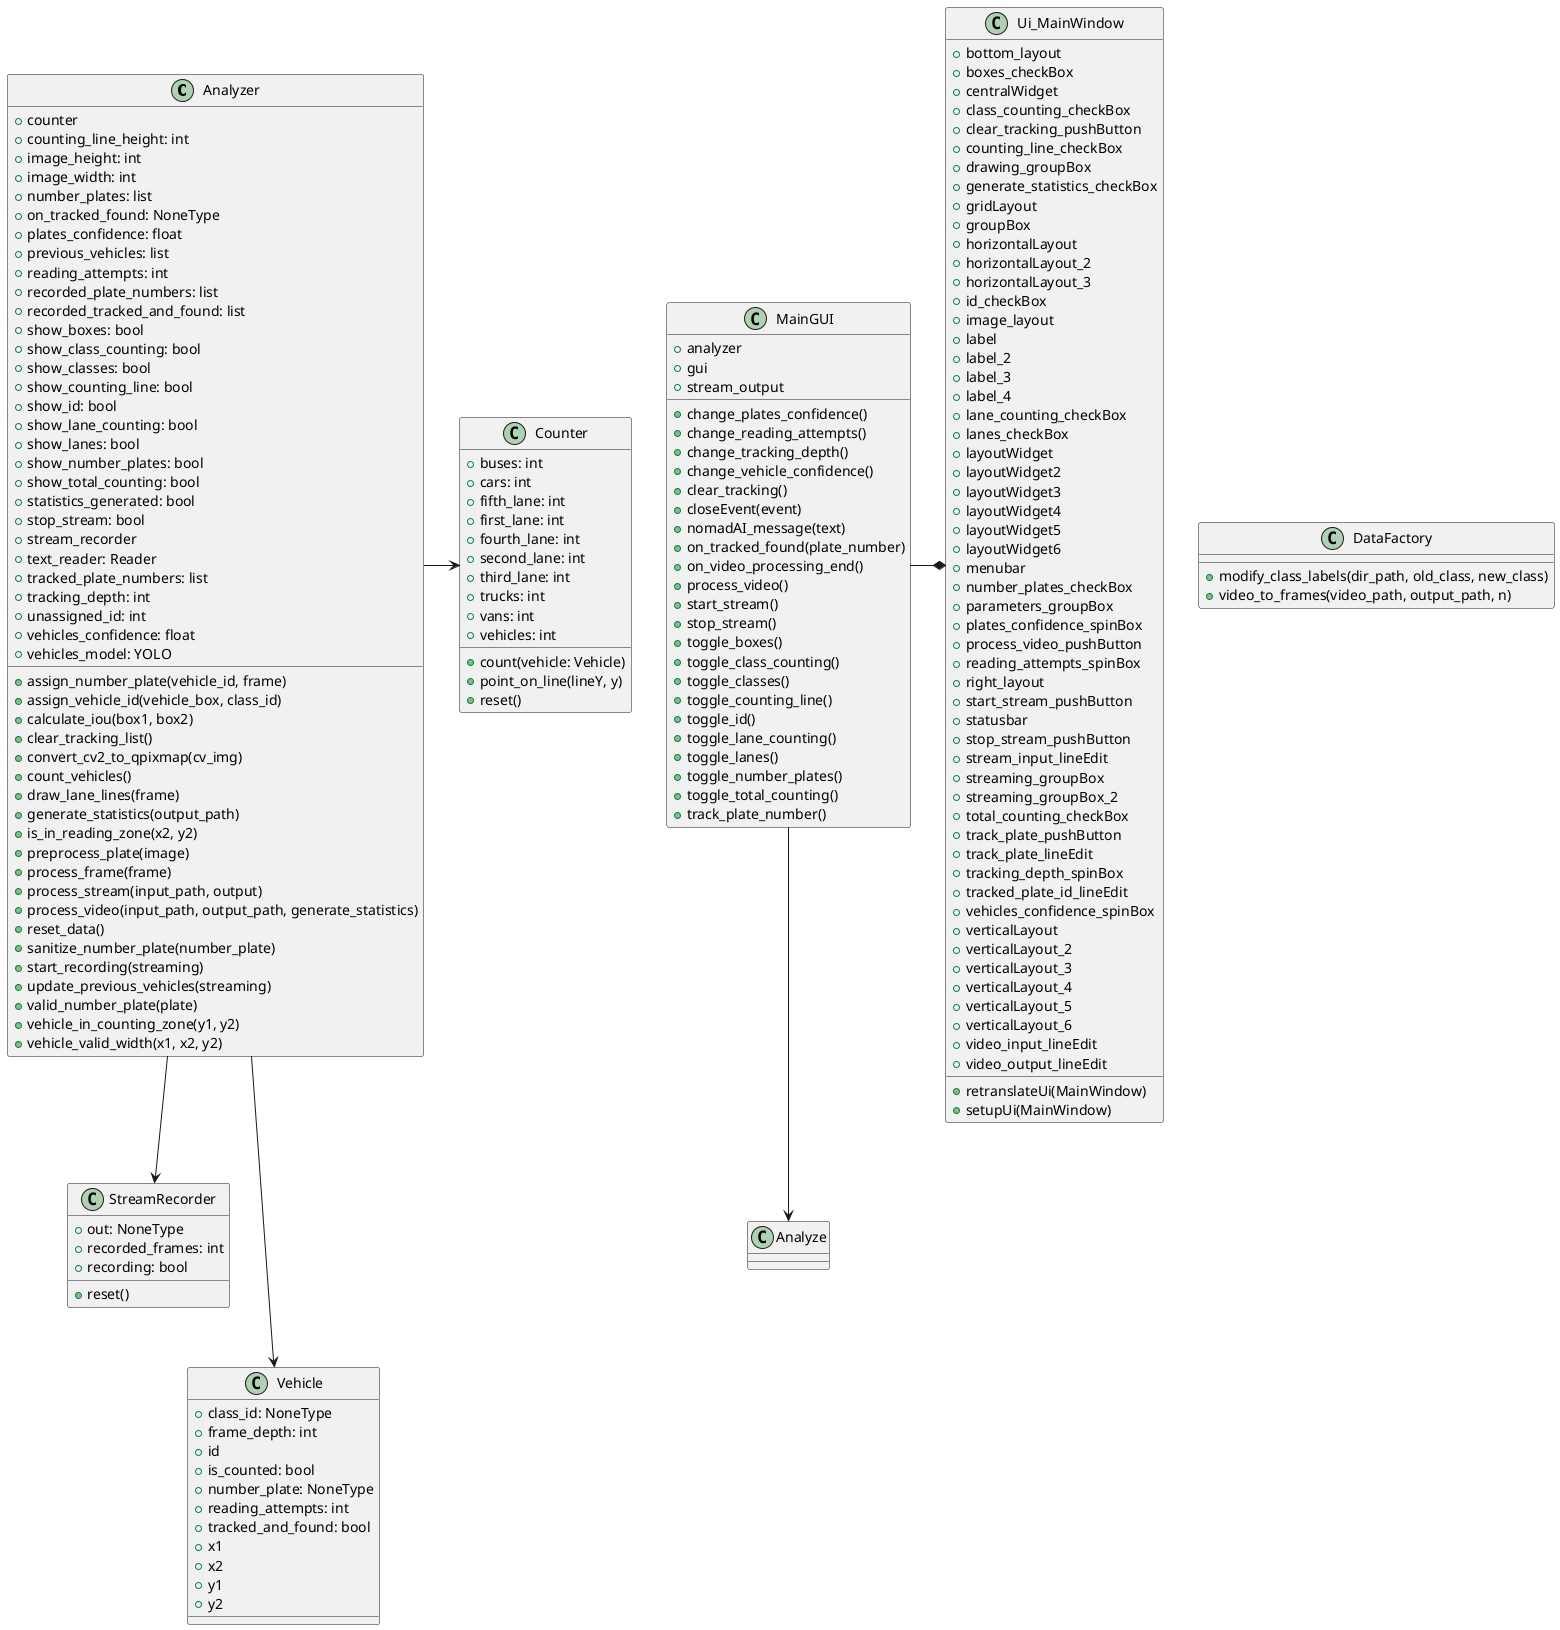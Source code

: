 @startuml

class Analyzer {
    +counter
    +counting_line_height: int
    +image_height: int
    +image_width: int
    +number_plates: list
    +on_tracked_found: NoneType
    +plates_confidence: float
    +previous_vehicles: list
    +reading_attempts: int
    +recorded_plate_numbers: list
    +recorded_tracked_and_found: list
    +show_boxes: bool
    +show_class_counting: bool
    +show_classes: bool
    +show_counting_line: bool
    +show_id: bool
    +show_lane_counting: bool
    +show_lanes: bool
    +show_number_plates: bool
    +show_total_counting: bool
    +statistics_generated: bool
    +stop_stream: bool
    +stream_recorder
    +text_reader: Reader
    +tracked_plate_numbers: list
    +tracking_depth: int
    +unassigned_id: int
    +vehicles_confidence: float
    +vehicles_model: YOLO

    +assign_number_plate(vehicle_id, frame)
    +assign_vehicle_id(vehicle_box, class_id)
    +calculate_iou(box1, box2)
    +clear_tracking_list()
    +convert_cv2_to_qpixmap(cv_img)
    +count_vehicles()
    +draw_lane_lines(frame)
    +generate_statistics(output_path)
    +is_in_reading_zone(x2, y2)
    +preprocess_plate(image)
    +process_frame(frame)
    +process_stream(input_path, output)
    +process_video(input_path, output_path, generate_statistics)
    +reset_data()
    +sanitize_number_plate(number_plate)
    +start_recording(streaming)
    +update_previous_vehicles(streaming)
    +valid_number_plate(plate)
    +vehicle_in_counting_zone(y1, y2)
    +vehicle_valid_width(x1, x2, y2)
}

class Counter {
    +buses: int
    +cars: int
    +fifth_lane: int
    +first_lane: int
    +fourth_lane: int
    +second_lane: int
    +third_lane: int
    +trucks: int
    +vans: int
    +vehicles: int

    +count(vehicle: Vehicle)
    +point_on_line(lineY, y)
    +reset()
}

class DataFactory {
    +modify_class_labels(dir_path, old_class, new_class)
    +video_to_frames(video_path, output_path, n)
}

class MainGUI {
    +analyzer
    +gui
    +stream_output

    +change_plates_confidence()
    +change_reading_attempts()
    +change_tracking_depth()
    +change_vehicle_confidence()
    +clear_tracking()
    +closeEvent(event)
    +nomadAI_message(text)
    +on_tracked_found(plate_number)
    +on_video_processing_end()
    +process_video()
    +start_stream()
    +stop_stream()
    +toggle_boxes()
    +toggle_class_counting()
    +toggle_classes()
    +toggle_counting_line()
    +toggle_id()
    +toggle_lane_counting()
    +toggle_lanes()
    +toggle_number_plates()
    +toggle_total_counting()
    +track_plate_number()
}

class StreamRecorder {
    +out: NoneType
    +recorded_frames: int
    +recording: bool

    +reset()
}

class Ui_MainWindow {
    +bottom_layout
    +boxes_checkBox
    +centralWidget
    +class_counting_checkBox
    +clear_tracking_pushButton
    +counting_line_checkBox
    +drawing_groupBox
    +generate_statistics_checkBox
    +gridLayout
    +groupBox
    +horizontalLayout
    +horizontalLayout_2
    +horizontalLayout_3
    +id_checkBox
    +image_layout
    +label
    +label_2
    +label_3
    +label_4
    +lane_counting_checkBox
    +lanes_checkBox
    +layoutWidget
    +layoutWidget2
    +layoutWidget3
    +layoutWidget4
    +layoutWidget5
    +layoutWidget6
    +menubar
    +number_plates_checkBox
    +parameters_groupBox
    +plates_confidence_spinBox
    +process_video_pushButton
    +reading_attempts_spinBox
    +right_layout
    +start_stream_pushButton
    +statusbar
    +stop_stream_pushButton
    +stream_input_lineEdit
    +streaming_groupBox
    +streaming_groupBox_2
    +total_counting_checkBox
    +track_plate_pushButton
    +track_plate_lineEdit
    +tracking_depth_spinBox
    +tracked_plate_id_lineEdit
    +vehicles_confidence_spinBox
    +verticalLayout
    +verticalLayout_2
    +verticalLayout_3
    +verticalLayout_4
    +verticalLayout_5
    +verticalLayout_6
    +video_input_lineEdit
    +video_output_lineEdit

    +retranslateUi(MainWindow)
    +setupUi(MainWindow)
}

class Vehicle {
    +class_id: NoneType
    +frame_depth: int
    +id
    +is_counted: bool
    +number_plate: NoneType
    +reading_attempts: int
    +tracked_and_found: bool
    +x1
    +x2
    +y1
    +y2
}

Analyzer -> Counter
MainGUI --> Analyze
Analyzer --> StreamRecorder
Analyzer ---> Vehicle
MainGUI -* Ui_MainWindow
@enduml